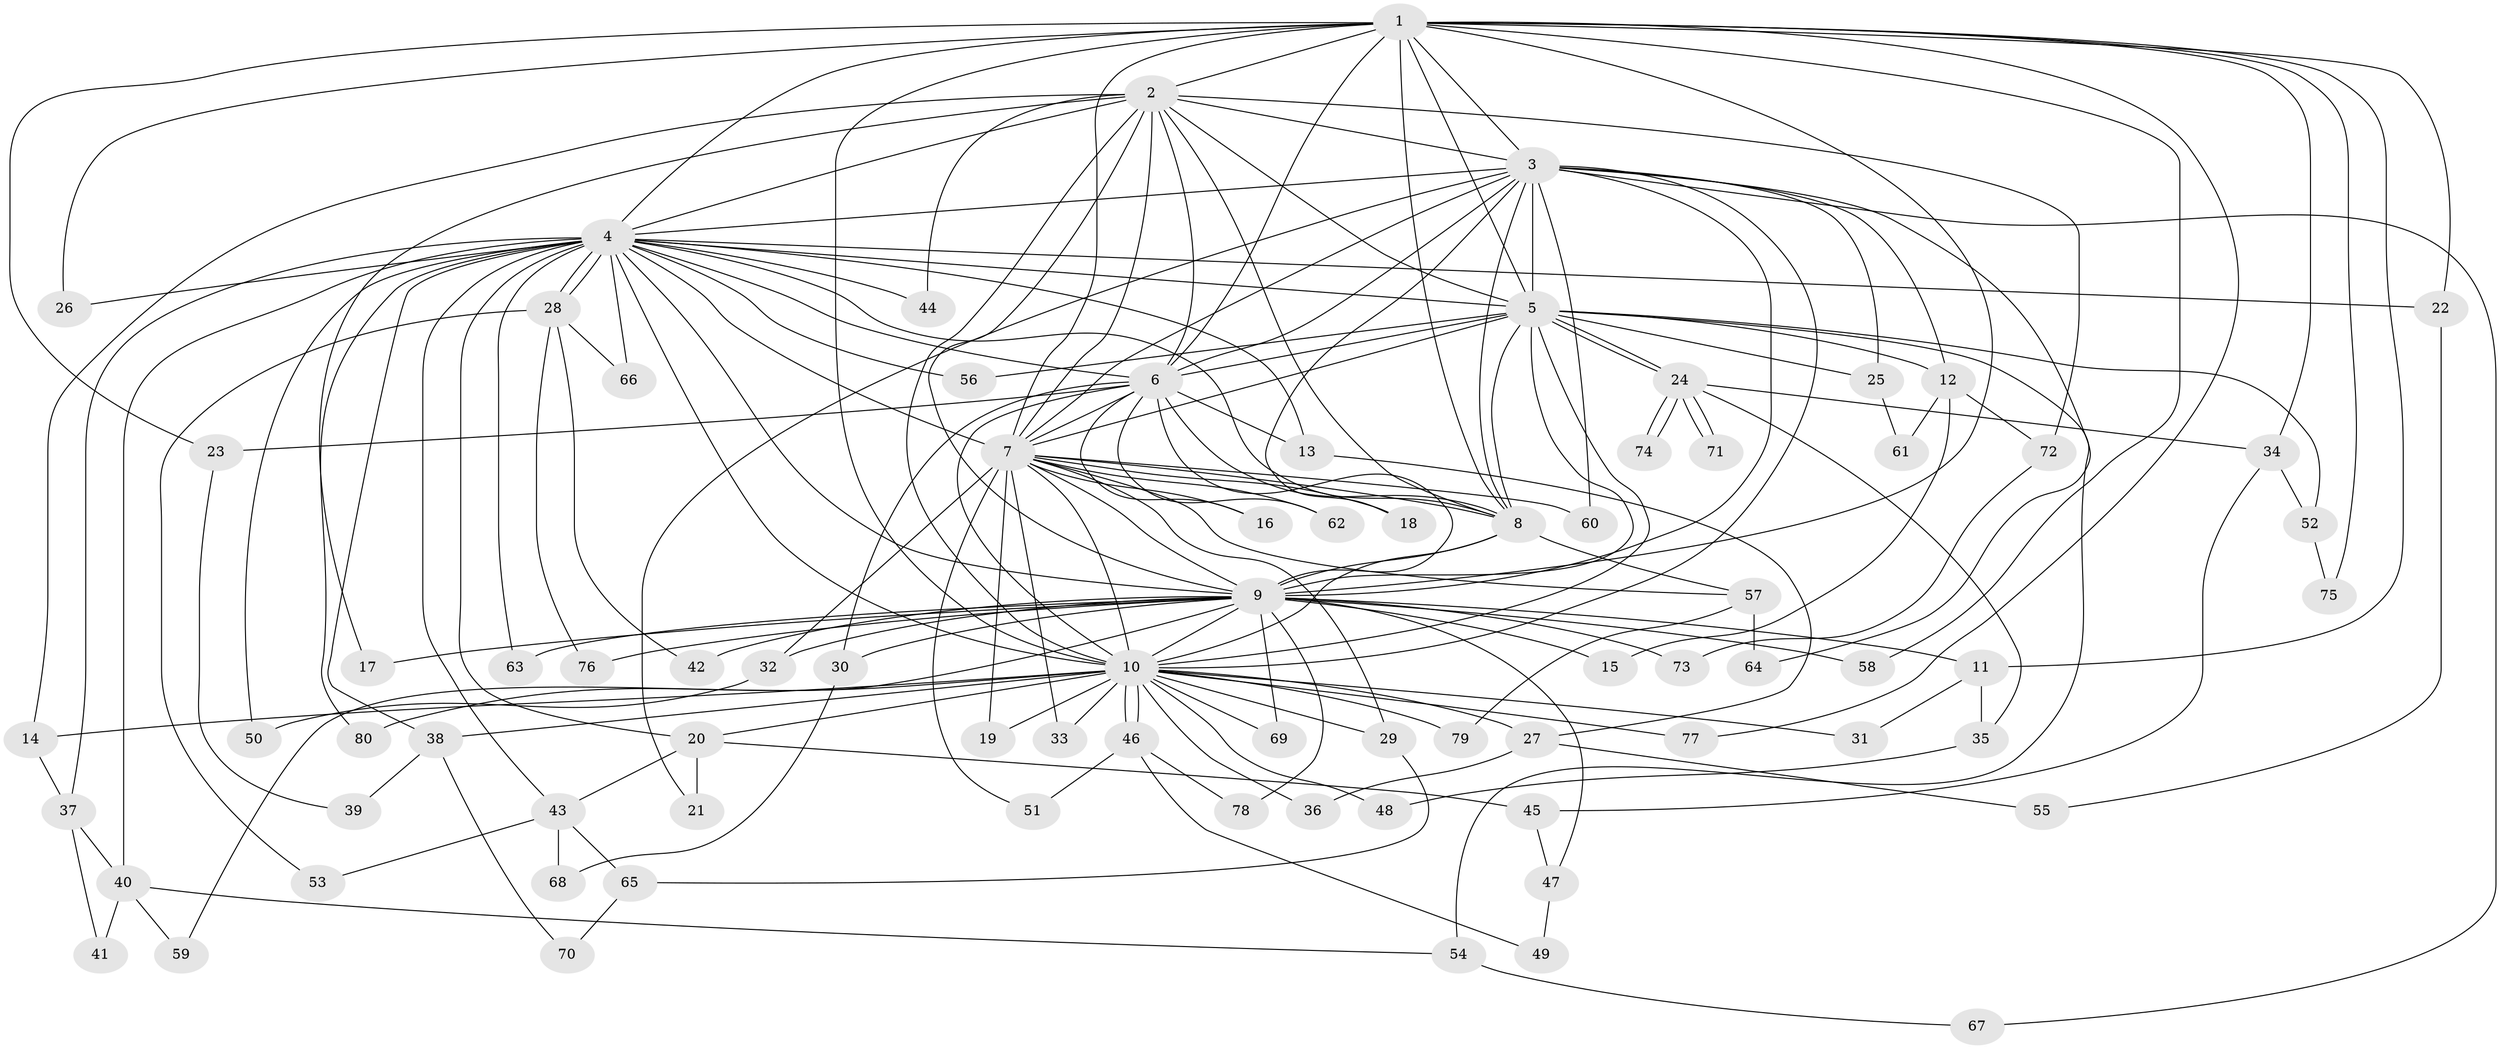 // coarse degree distribution, {14: 0.015873015873015872, 11: 0.015873015873015872, 18: 0.015873015873015872, 31: 0.015873015873015872, 15: 0.015873015873015872, 9: 0.015873015873015872, 21: 0.015873015873015872, 22: 0.015873015873015872, 5: 0.09523809523809523, 4: 0.047619047619047616, 2: 0.5238095238095238, 3: 0.1746031746031746, 6: 0.031746031746031744}
// Generated by graph-tools (version 1.1) at 2025/51/02/27/25 19:51:43]
// undirected, 80 vertices, 185 edges
graph export_dot {
graph [start="1"]
  node [color=gray90,style=filled];
  1;
  2;
  3;
  4;
  5;
  6;
  7;
  8;
  9;
  10;
  11;
  12;
  13;
  14;
  15;
  16;
  17;
  18;
  19;
  20;
  21;
  22;
  23;
  24;
  25;
  26;
  27;
  28;
  29;
  30;
  31;
  32;
  33;
  34;
  35;
  36;
  37;
  38;
  39;
  40;
  41;
  42;
  43;
  44;
  45;
  46;
  47;
  48;
  49;
  50;
  51;
  52;
  53;
  54;
  55;
  56;
  57;
  58;
  59;
  60;
  61;
  62;
  63;
  64;
  65;
  66;
  67;
  68;
  69;
  70;
  71;
  72;
  73;
  74;
  75;
  76;
  77;
  78;
  79;
  80;
  1 -- 2;
  1 -- 3;
  1 -- 4;
  1 -- 5;
  1 -- 6;
  1 -- 7;
  1 -- 8;
  1 -- 9;
  1 -- 10;
  1 -- 11;
  1 -- 22;
  1 -- 23;
  1 -- 26;
  1 -- 34;
  1 -- 58;
  1 -- 75;
  1 -- 77;
  2 -- 3;
  2 -- 4;
  2 -- 5;
  2 -- 6;
  2 -- 7;
  2 -- 8;
  2 -- 9;
  2 -- 10;
  2 -- 14;
  2 -- 17;
  2 -- 44;
  2 -- 72;
  3 -- 4;
  3 -- 5;
  3 -- 6;
  3 -- 7;
  3 -- 8;
  3 -- 9;
  3 -- 10;
  3 -- 12;
  3 -- 18;
  3 -- 21;
  3 -- 25;
  3 -- 60;
  3 -- 64;
  3 -- 67;
  4 -- 5;
  4 -- 6;
  4 -- 7;
  4 -- 8;
  4 -- 9;
  4 -- 10;
  4 -- 13;
  4 -- 20;
  4 -- 22;
  4 -- 26;
  4 -- 28;
  4 -- 28;
  4 -- 37;
  4 -- 38;
  4 -- 40;
  4 -- 43;
  4 -- 44;
  4 -- 50;
  4 -- 56;
  4 -- 63;
  4 -- 66;
  4 -- 80;
  5 -- 6;
  5 -- 7;
  5 -- 8;
  5 -- 9;
  5 -- 10;
  5 -- 12;
  5 -- 24;
  5 -- 24;
  5 -- 25;
  5 -- 52;
  5 -- 54;
  5 -- 56;
  6 -- 7;
  6 -- 8;
  6 -- 9;
  6 -- 10;
  6 -- 13;
  6 -- 16;
  6 -- 23;
  6 -- 30;
  6 -- 62;
  7 -- 8;
  7 -- 9;
  7 -- 10;
  7 -- 16;
  7 -- 18;
  7 -- 19;
  7 -- 29;
  7 -- 32;
  7 -- 33;
  7 -- 51;
  7 -- 57;
  7 -- 60;
  7 -- 62;
  8 -- 9;
  8 -- 10;
  8 -- 57;
  9 -- 10;
  9 -- 11;
  9 -- 15;
  9 -- 17;
  9 -- 30;
  9 -- 32;
  9 -- 42;
  9 -- 47;
  9 -- 58;
  9 -- 59;
  9 -- 63;
  9 -- 69;
  9 -- 73;
  9 -- 76;
  9 -- 78;
  10 -- 14;
  10 -- 19;
  10 -- 20;
  10 -- 27;
  10 -- 29;
  10 -- 31;
  10 -- 33;
  10 -- 36;
  10 -- 38;
  10 -- 46;
  10 -- 46;
  10 -- 48;
  10 -- 69;
  10 -- 77;
  10 -- 79;
  10 -- 80;
  11 -- 31;
  11 -- 35;
  12 -- 15;
  12 -- 61;
  12 -- 72;
  13 -- 27;
  14 -- 37;
  20 -- 21;
  20 -- 43;
  20 -- 45;
  22 -- 55;
  23 -- 39;
  24 -- 34;
  24 -- 35;
  24 -- 71;
  24 -- 71;
  24 -- 74;
  24 -- 74;
  25 -- 61;
  27 -- 36;
  27 -- 55;
  28 -- 42;
  28 -- 53;
  28 -- 66;
  28 -- 76;
  29 -- 65;
  30 -- 68;
  32 -- 50;
  34 -- 45;
  34 -- 52;
  35 -- 48;
  37 -- 40;
  37 -- 41;
  38 -- 39;
  38 -- 70;
  40 -- 41;
  40 -- 54;
  40 -- 59;
  43 -- 53;
  43 -- 65;
  43 -- 68;
  45 -- 47;
  46 -- 49;
  46 -- 51;
  46 -- 78;
  47 -- 49;
  52 -- 75;
  54 -- 67;
  57 -- 64;
  57 -- 79;
  65 -- 70;
  72 -- 73;
}
